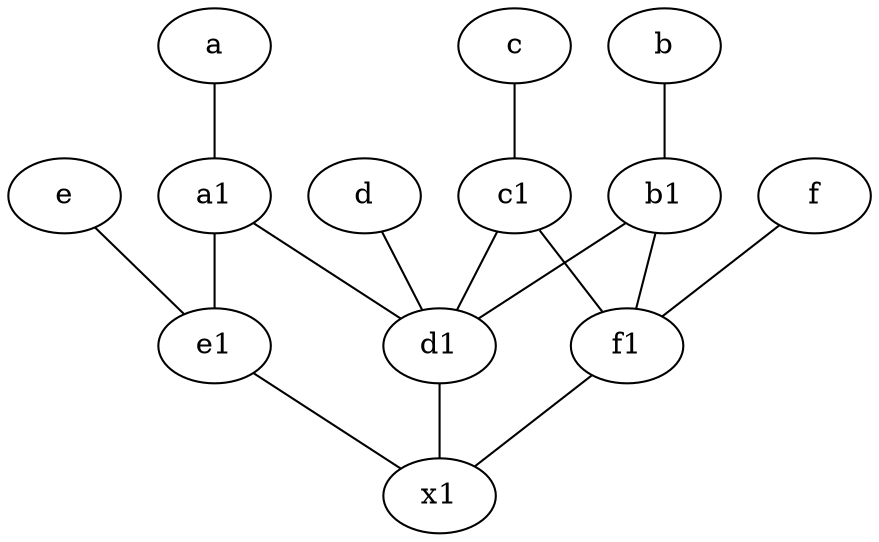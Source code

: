 graph {
	node [labelfontsize=50]
	e1 [labelfontsize=50 pos="7,7!"]
	f [labelfontsize=50 pos="3,9!"]
	d1 [labelfontsize=50 pos="3,5!"]
	c [labelfontsize=50 pos="4.5,2!"]
	x1 [labelfontsize=50]
	c1 [labelfontsize=50 pos="4.5,3!"]
	a1 [labelfontsize=50 pos="8,3!"]
	b [labelfontsize=50 pos="10,4!"]
	f1 [labelfontsize=50 pos="3,8!"]
	b1 [labelfontsize=50 pos="9,4!"]
	e [labelfontsize=50 pos="7,9!"]
	d [labelfontsize=50 pos="2,5!"]
	a [labelfontsize=50 pos="8,2!"]
	c1 -- f1
	c -- c1
	b -- b1
	a1 -- e1
	e1 -- x1
	b1 -- f1
	d1 -- x1
	b1 -- d1
	d -- d1
	a1 -- d1
	e -- e1
	c1 -- d1
	a -- a1
	f -- f1
	f1 -- x1
}
